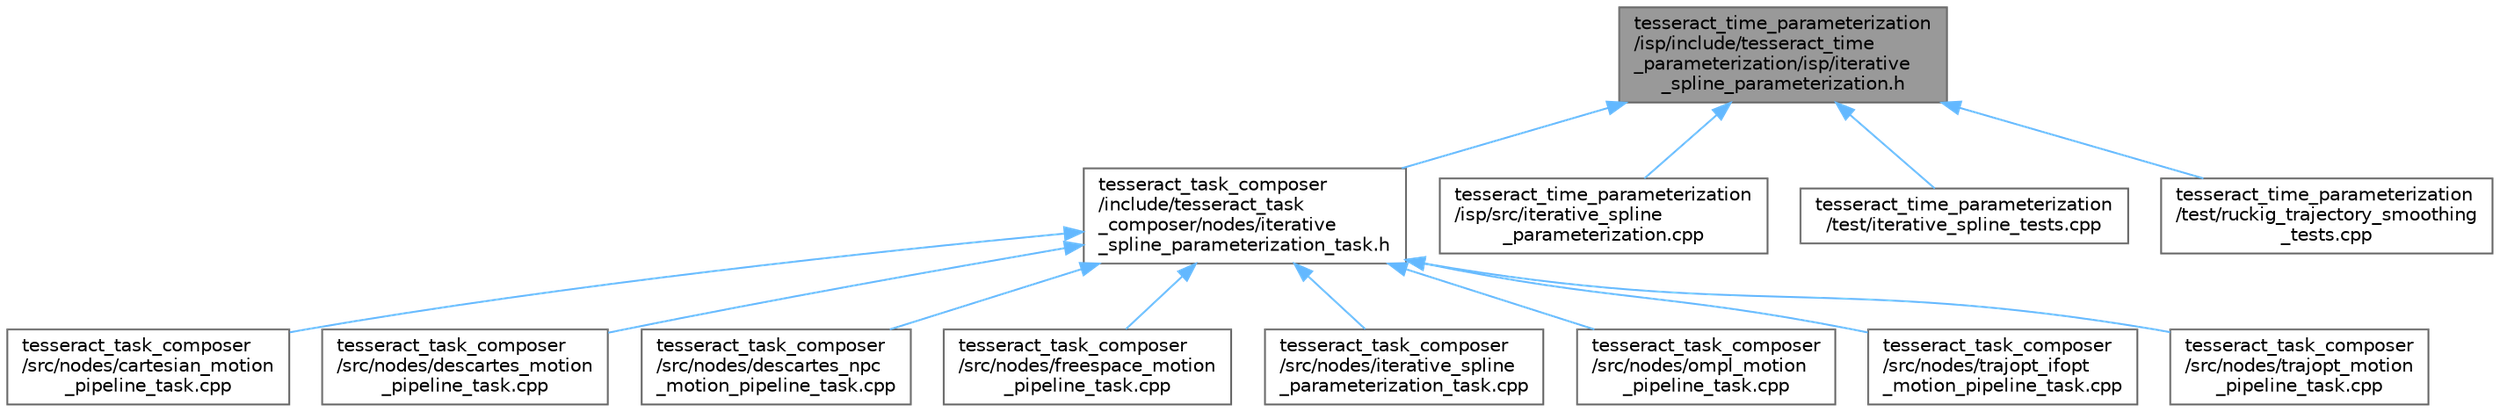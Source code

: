 digraph "tesseract_time_parameterization/isp/include/tesseract_time_parameterization/isp/iterative_spline_parameterization.h"
{
 // LATEX_PDF_SIZE
  bgcolor="transparent";
  edge [fontname=Helvetica,fontsize=10,labelfontname=Helvetica,labelfontsize=10];
  node [fontname=Helvetica,fontsize=10,shape=box,height=0.2,width=0.4];
  Node1 [label="tesseract_time_parameterization\l/isp/include/tesseract_time\l_parameterization/isp/iterative\l_spline_parameterization.h",height=0.2,width=0.4,color="gray40", fillcolor="grey60", style="filled", fontcolor="black",tooltip=" "];
  Node1 -> Node2 [dir="back",color="steelblue1",style="solid"];
  Node2 [label="tesseract_task_composer\l/include/tesseract_task\l_composer/nodes/iterative\l_spline_parameterization_task.h",height=0.2,width=0.4,color="grey40", fillcolor="white", style="filled",URL="$d3/db1/iterative__spline__parameterization__task_8h.html",tooltip="Perform iterative spline time parameterization."];
  Node2 -> Node3 [dir="back",color="steelblue1",style="solid"];
  Node3 [label="tesseract_task_composer\l/src/nodes/cartesian_motion\l_pipeline_task.cpp",height=0.2,width=0.4,color="grey40", fillcolor="white", style="filled",URL="$d7/d06/cartesian__motion__pipeline__task_8cpp.html",tooltip=" "];
  Node2 -> Node4 [dir="back",color="steelblue1",style="solid"];
  Node4 [label="tesseract_task_composer\l/src/nodes/descartes_motion\l_pipeline_task.cpp",height=0.2,width=0.4,color="grey40", fillcolor="white", style="filled",URL="$d4/daf/descartes__motion__pipeline__task_8cpp.html",tooltip=" "];
  Node2 -> Node5 [dir="back",color="steelblue1",style="solid"];
  Node5 [label="tesseract_task_composer\l/src/nodes/descartes_npc\l_motion_pipeline_task.cpp",height=0.2,width=0.4,color="grey40", fillcolor="white", style="filled",URL="$da/d51/descartes__npc__motion__pipeline__task_8cpp.html",tooltip=" "];
  Node2 -> Node6 [dir="back",color="steelblue1",style="solid"];
  Node6 [label="tesseract_task_composer\l/src/nodes/freespace_motion\l_pipeline_task.cpp",height=0.2,width=0.4,color="grey40", fillcolor="white", style="filled",URL="$d9/d89/freespace__motion__pipeline__task_8cpp.html",tooltip=" "];
  Node2 -> Node7 [dir="back",color="steelblue1",style="solid"];
  Node7 [label="tesseract_task_composer\l/src/nodes/iterative_spline\l_parameterization_task.cpp",height=0.2,width=0.4,color="grey40", fillcolor="white", style="filled",URL="$d8/dfa/iterative__spline__parameterization__task_8cpp.html",tooltip="Perform iterative spline time parameterization."];
  Node2 -> Node8 [dir="back",color="steelblue1",style="solid"];
  Node8 [label="tesseract_task_composer\l/src/nodes/ompl_motion\l_pipeline_task.cpp",height=0.2,width=0.4,color="grey40", fillcolor="white", style="filled",URL="$d6/d5c/ompl__motion__pipeline__task_8cpp.html",tooltip=" "];
  Node2 -> Node9 [dir="back",color="steelblue1",style="solid"];
  Node9 [label="tesseract_task_composer\l/src/nodes/trajopt_ifopt\l_motion_pipeline_task.cpp",height=0.2,width=0.4,color="grey40", fillcolor="white", style="filled",URL="$d9/d1e/trajopt__ifopt__motion__pipeline__task_8cpp.html",tooltip=" "];
  Node2 -> Node10 [dir="back",color="steelblue1",style="solid"];
  Node10 [label="tesseract_task_composer\l/src/nodes/trajopt_motion\l_pipeline_task.cpp",height=0.2,width=0.4,color="grey40", fillcolor="white", style="filled",URL="$d8/dc8/trajopt__motion__pipeline__task_8cpp.html",tooltip=" "];
  Node1 -> Node11 [dir="back",color="steelblue1",style="solid"];
  Node11 [label="tesseract_time_parameterization\l/isp/src/iterative_spline\l_parameterization.cpp",height=0.2,width=0.4,color="grey40", fillcolor="white", style="filled",URL="$db/ddc/iterative__spline__parameterization_8cpp.html",tooltip=" "];
  Node1 -> Node12 [dir="back",color="steelblue1",style="solid"];
  Node12 [label="tesseract_time_parameterization\l/test/iterative_spline_tests.cpp",height=0.2,width=0.4,color="grey40", fillcolor="white", style="filled",URL="$dc/d4a/iterative__spline__tests_8cpp.html",tooltip=" "];
  Node1 -> Node13 [dir="back",color="steelblue1",style="solid"];
  Node13 [label="tesseract_time_parameterization\l/test/ruckig_trajectory_smoothing\l_tests.cpp",height=0.2,width=0.4,color="grey40", fillcolor="white", style="filled",URL="$d3/d72/ruckig__trajectory__smoothing__tests_8cpp.html",tooltip=" "];
}
